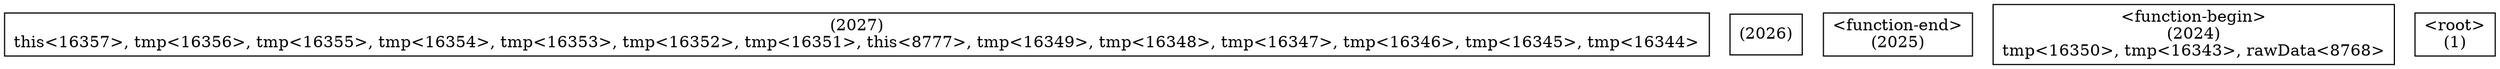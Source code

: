 digraph graphname {
n2027 [shape=box,label="(2027)\nthis<16357>, tmp<16356>, tmp<16355>, tmp<16354>, tmp<16353>, tmp<16352>, tmp<16351>, this<8777>, tmp<16349>, tmp<16348>, tmp<16347>, tmp<16346>, tmp<16345>, tmp<16344>"];
n2026 [shape=box,label="(2026)"];
n2025 [shape=box,label="<function-end>
(2025)"];
n2024 [shape=box,label="<function-begin>
(2024)\ntmp<16350>, tmp<16343>, rawData<8768>"];
n1 [shape=box,label="<root>
(1)"];
}
